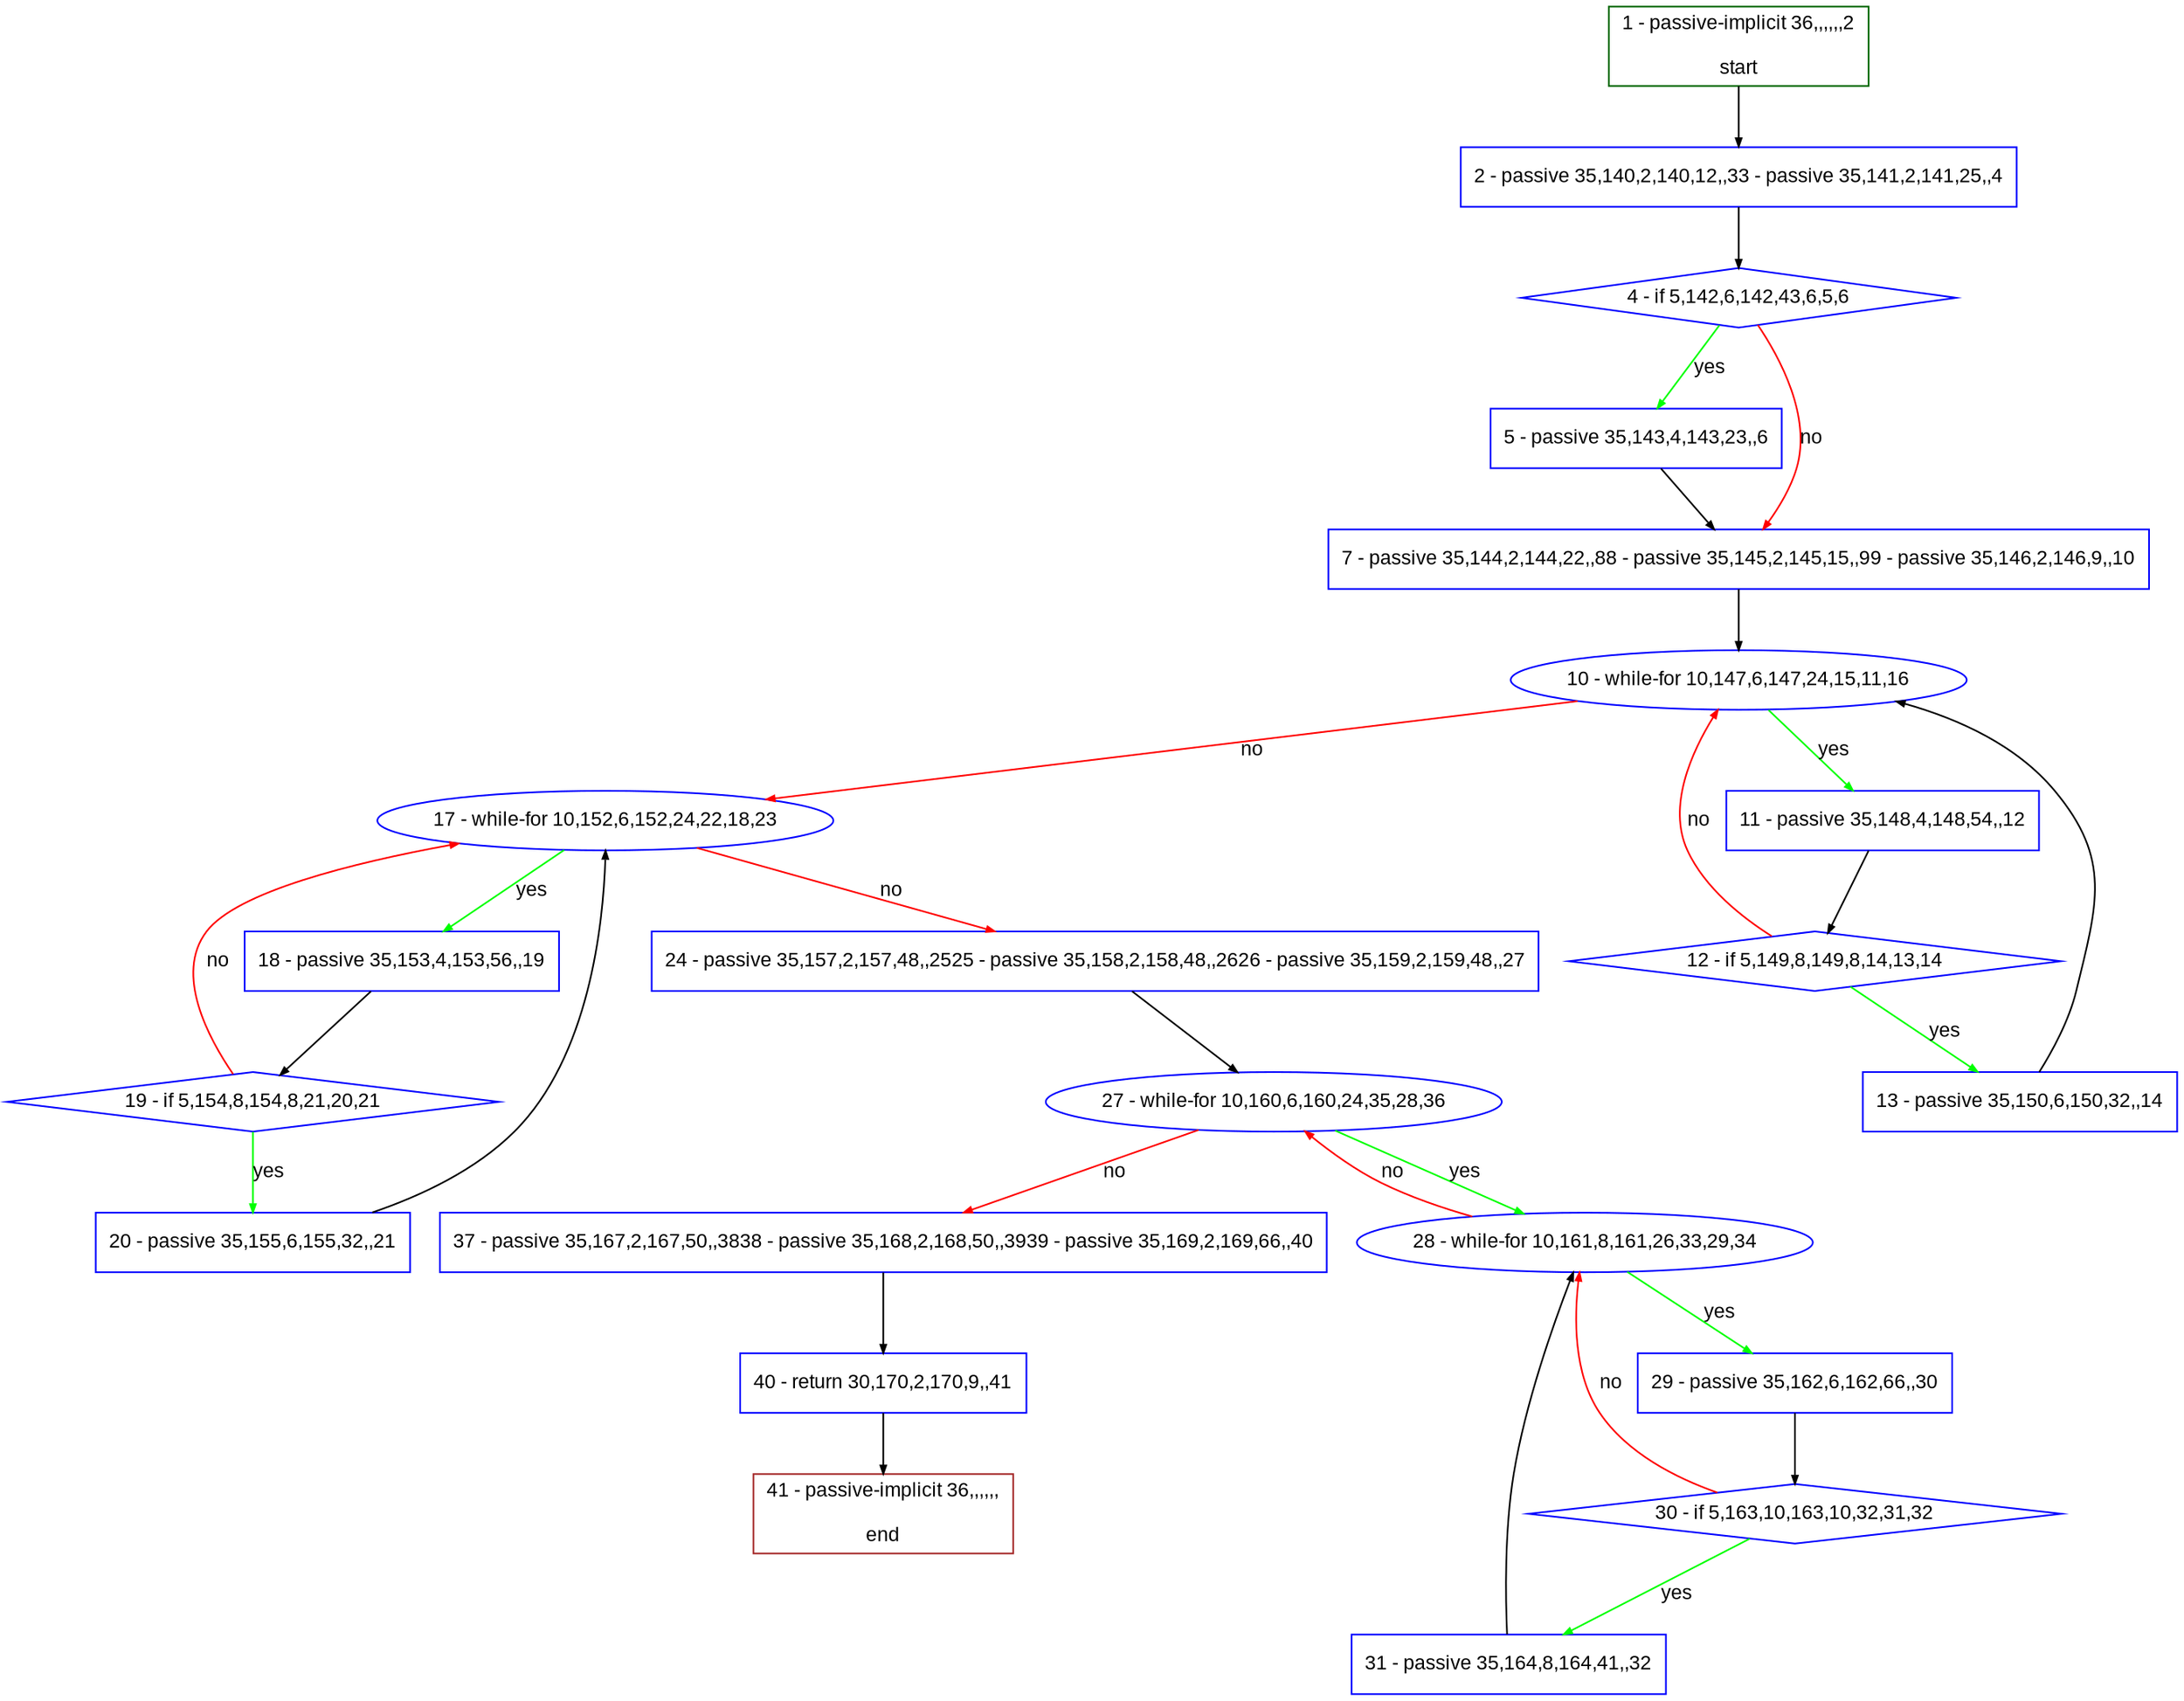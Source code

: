 digraph "" {
  graph [pack="true", label="", fontsize="12", packmode="clust", fontname="Arial", fillcolor="#FFFFCC", bgcolor="white", style="rounded,filled", compound="true"];
  node [node_initialized="no", label="", color="grey", fontsize="12", fillcolor="white", fontname="Arial", style="filled", shape="rectangle", compound="true", fixedsize="false"];
  edge [fontcolor="black", arrowhead="normal", arrowtail="none", arrowsize="0.5", ltail="", label="", color="black", fontsize="12", lhead="", fontname="Arial", dir="forward", compound="true"];
  __N1 [label="2 - passive 35,140,2,140,12,,33 - passive 35,141,2,141,25,,4", color="#0000ff", fillcolor="#ffffff", style="filled", shape="box"];
  __N2 [label="1 - passive-implicit 36,,,,,,2\n\nstart", color="#006400", fillcolor="#ffffff", style="filled", shape="box"];
  __N3 [label="4 - if 5,142,6,142,43,6,5,6", color="#0000ff", fillcolor="#ffffff", style="filled", shape="diamond"];
  __N4 [label="5 - passive 35,143,4,143,23,,6", color="#0000ff", fillcolor="#ffffff", style="filled", shape="box"];
  __N5 [label="7 - passive 35,144,2,144,22,,88 - passive 35,145,2,145,15,,99 - passive 35,146,2,146,9,,10", color="#0000ff", fillcolor="#ffffff", style="filled", shape="box"];
  __N6 [label="10 - while-for 10,147,6,147,24,15,11,16", color="#0000ff", fillcolor="#ffffff", style="filled", shape="oval"];
  __N7 [label="11 - passive 35,148,4,148,54,,12", color="#0000ff", fillcolor="#ffffff", style="filled", shape="box"];
  __N8 [label="17 - while-for 10,152,6,152,24,22,18,23", color="#0000ff", fillcolor="#ffffff", style="filled", shape="oval"];
  __N9 [label="12 - if 5,149,8,149,8,14,13,14", color="#0000ff", fillcolor="#ffffff", style="filled", shape="diamond"];
  __N10 [label="13 - passive 35,150,6,150,32,,14", color="#0000ff", fillcolor="#ffffff", style="filled", shape="box"];
  __N11 [label="18 - passive 35,153,4,153,56,,19", color="#0000ff", fillcolor="#ffffff", style="filled", shape="box"];
  __N12 [label="24 - passive 35,157,2,157,48,,2525 - passive 35,158,2,158,48,,2626 - passive 35,159,2,159,48,,27", color="#0000ff", fillcolor="#ffffff", style="filled", shape="box"];
  __N13 [label="19 - if 5,154,8,154,8,21,20,21", color="#0000ff", fillcolor="#ffffff", style="filled", shape="diamond"];
  __N14 [label="20 - passive 35,155,6,155,32,,21", color="#0000ff", fillcolor="#ffffff", style="filled", shape="box"];
  __N15 [label="27 - while-for 10,160,6,160,24,35,28,36", color="#0000ff", fillcolor="#ffffff", style="filled", shape="oval"];
  __N16 [label="28 - while-for 10,161,8,161,26,33,29,34", color="#0000ff", fillcolor="#ffffff", style="filled", shape="oval"];
  __N17 [label="37 - passive 35,167,2,167,50,,3838 - passive 35,168,2,168,50,,3939 - passive 35,169,2,169,66,,40", color="#0000ff", fillcolor="#ffffff", style="filled", shape="box"];
  __N18 [label="29 - passive 35,162,6,162,66,,30", color="#0000ff", fillcolor="#ffffff", style="filled", shape="box"];
  __N19 [label="30 - if 5,163,10,163,10,32,31,32", color="#0000ff", fillcolor="#ffffff", style="filled", shape="diamond"];
  __N20 [label="31 - passive 35,164,8,164,41,,32", color="#0000ff", fillcolor="#ffffff", style="filled", shape="box"];
  __N21 [label="40 - return 30,170,2,170,9,,41", color="#0000ff", fillcolor="#ffffff", style="filled", shape="box"];
  __N22 [label="41 - passive-implicit 36,,,,,,\n\nend", color="#a52a2a", fillcolor="#ffffff", style="filled", shape="box"];
  __N2 -> __N1 [arrowhead="normal", arrowtail="none", color="#000000", label="", dir="forward"];
  __N1 -> __N3 [arrowhead="normal", arrowtail="none", color="#000000", label="", dir="forward"];
  __N3 -> __N4 [arrowhead="normal", arrowtail="none", color="#00ff00", label="yes", dir="forward"];
  __N3 -> __N5 [arrowhead="normal", arrowtail="none", color="#ff0000", label="no", dir="forward"];
  __N4 -> __N5 [arrowhead="normal", arrowtail="none", color="#000000", label="", dir="forward"];
  __N5 -> __N6 [arrowhead="normal", arrowtail="none", color="#000000", label="", dir="forward"];
  __N6 -> __N7 [arrowhead="normal", arrowtail="none", color="#00ff00", label="yes", dir="forward"];
  __N6 -> __N8 [arrowhead="normal", arrowtail="none", color="#ff0000", label="no", dir="forward"];
  __N7 -> __N9 [arrowhead="normal", arrowtail="none", color="#000000", label="", dir="forward"];
  __N9 -> __N6 [arrowhead="normal", arrowtail="none", color="#ff0000", label="no", dir="forward"];
  __N9 -> __N10 [arrowhead="normal", arrowtail="none", color="#00ff00", label="yes", dir="forward"];
  __N10 -> __N6 [arrowhead="normal", arrowtail="none", color="#000000", label="", dir="forward"];
  __N8 -> __N11 [arrowhead="normal", arrowtail="none", color="#00ff00", label="yes", dir="forward"];
  __N8 -> __N12 [arrowhead="normal", arrowtail="none", color="#ff0000", label="no", dir="forward"];
  __N11 -> __N13 [arrowhead="normal", arrowtail="none", color="#000000", label="", dir="forward"];
  __N13 -> __N8 [arrowhead="normal", arrowtail="none", color="#ff0000", label="no", dir="forward"];
  __N13 -> __N14 [arrowhead="normal", arrowtail="none", color="#00ff00", label="yes", dir="forward"];
  __N14 -> __N8 [arrowhead="normal", arrowtail="none", color="#000000", label="", dir="forward"];
  __N12 -> __N15 [arrowhead="normal", arrowtail="none", color="#000000", label="", dir="forward"];
  __N15 -> __N16 [arrowhead="normal", arrowtail="none", color="#00ff00", label="yes", dir="forward"];
  __N16 -> __N15 [arrowhead="normal", arrowtail="none", color="#ff0000", label="no", dir="forward"];
  __N15 -> __N17 [arrowhead="normal", arrowtail="none", color="#ff0000", label="no", dir="forward"];
  __N16 -> __N18 [arrowhead="normal", arrowtail="none", color="#00ff00", label="yes", dir="forward"];
  __N18 -> __N19 [arrowhead="normal", arrowtail="none", color="#000000", label="", dir="forward"];
  __N19 -> __N16 [arrowhead="normal", arrowtail="none", color="#ff0000", label="no", dir="forward"];
  __N19 -> __N20 [arrowhead="normal", arrowtail="none", color="#00ff00", label="yes", dir="forward"];
  __N20 -> __N16 [arrowhead="normal", arrowtail="none", color="#000000", label="", dir="forward"];
  __N17 -> __N21 [arrowhead="normal", arrowtail="none", color="#000000", label="", dir="forward"];
  __N21 -> __N22 [arrowhead="normal", arrowtail="none", color="#000000", label="", dir="forward"];
}
